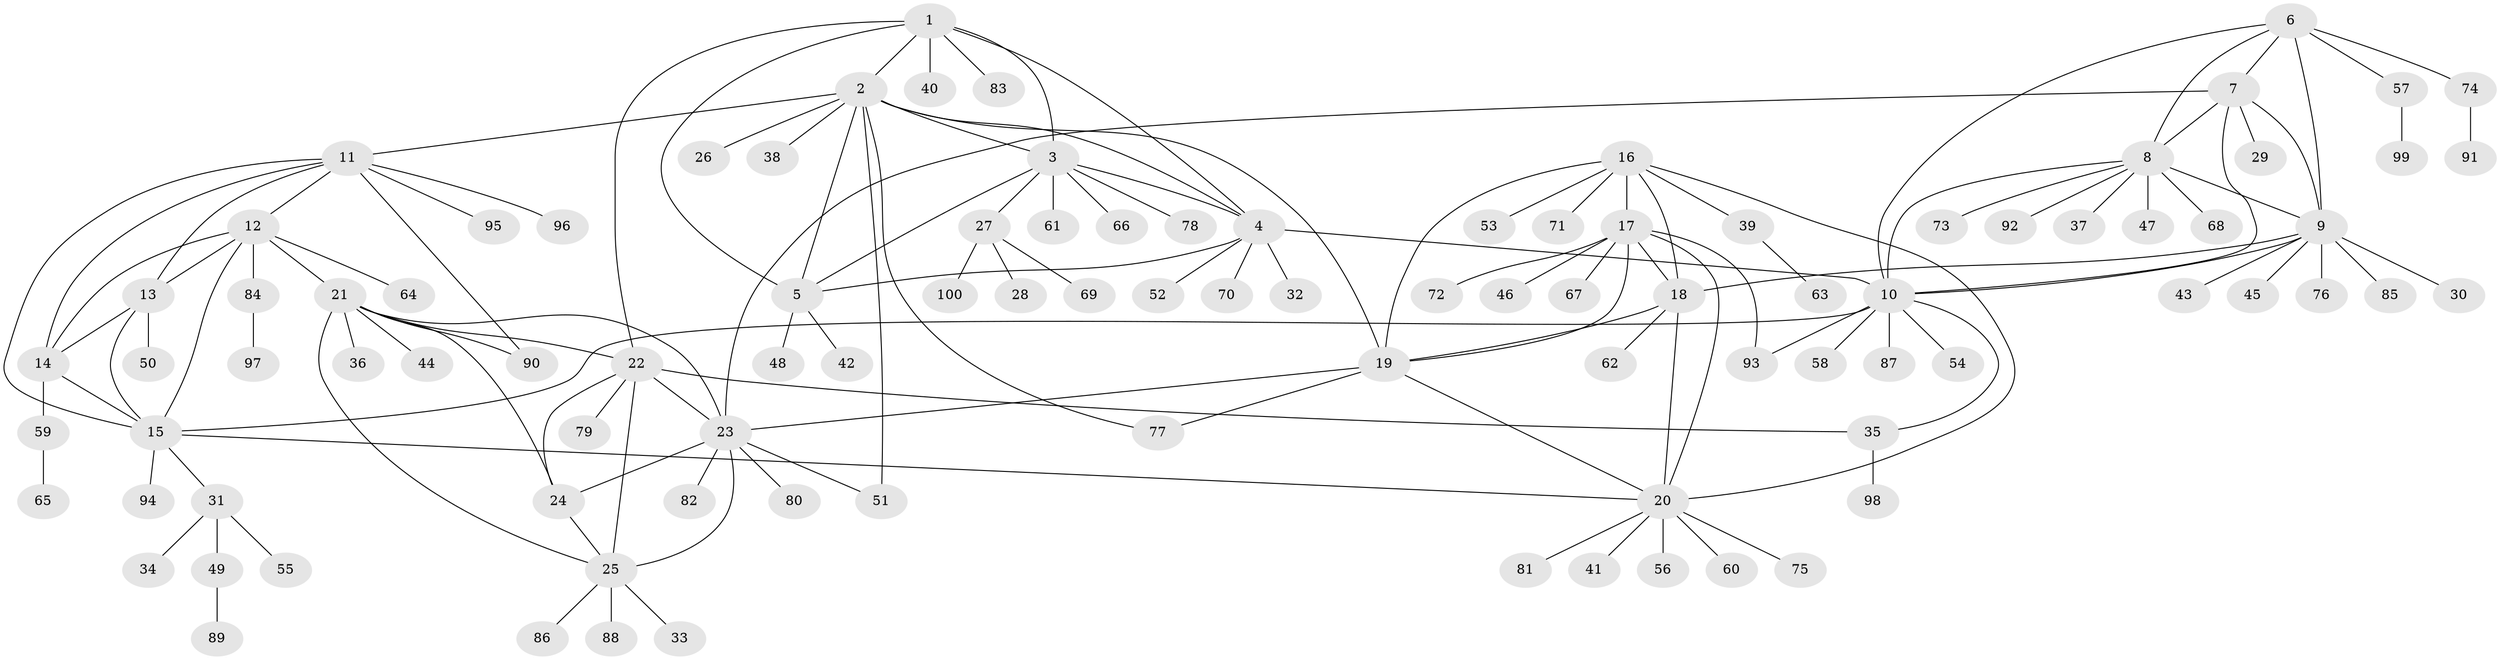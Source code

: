 // coarse degree distribution, {5: 0.275, 8: 0.075, 4: 0.1, 6: 0.125, 7: 0.025, 1: 0.275, 3: 0.025, 2: 0.1}
// Generated by graph-tools (version 1.1) at 2025/52/03/04/25 22:52:38]
// undirected, 100 vertices, 140 edges
graph export_dot {
  node [color=gray90,style=filled];
  1;
  2;
  3;
  4;
  5;
  6;
  7;
  8;
  9;
  10;
  11;
  12;
  13;
  14;
  15;
  16;
  17;
  18;
  19;
  20;
  21;
  22;
  23;
  24;
  25;
  26;
  27;
  28;
  29;
  30;
  31;
  32;
  33;
  34;
  35;
  36;
  37;
  38;
  39;
  40;
  41;
  42;
  43;
  44;
  45;
  46;
  47;
  48;
  49;
  50;
  51;
  52;
  53;
  54;
  55;
  56;
  57;
  58;
  59;
  60;
  61;
  62;
  63;
  64;
  65;
  66;
  67;
  68;
  69;
  70;
  71;
  72;
  73;
  74;
  75;
  76;
  77;
  78;
  79;
  80;
  81;
  82;
  83;
  84;
  85;
  86;
  87;
  88;
  89;
  90;
  91;
  92;
  93;
  94;
  95;
  96;
  97;
  98;
  99;
  100;
  1 -- 2;
  1 -- 3;
  1 -- 4;
  1 -- 5;
  1 -- 22;
  1 -- 40;
  1 -- 83;
  2 -- 3;
  2 -- 4;
  2 -- 5;
  2 -- 11;
  2 -- 19;
  2 -- 26;
  2 -- 38;
  2 -- 51;
  2 -- 77;
  3 -- 4;
  3 -- 5;
  3 -- 27;
  3 -- 61;
  3 -- 66;
  3 -- 78;
  4 -- 5;
  4 -- 10;
  4 -- 32;
  4 -- 52;
  4 -- 70;
  5 -- 42;
  5 -- 48;
  6 -- 7;
  6 -- 8;
  6 -- 9;
  6 -- 10;
  6 -- 57;
  6 -- 74;
  7 -- 8;
  7 -- 9;
  7 -- 10;
  7 -- 23;
  7 -- 29;
  8 -- 9;
  8 -- 10;
  8 -- 37;
  8 -- 47;
  8 -- 68;
  8 -- 73;
  8 -- 92;
  9 -- 10;
  9 -- 18;
  9 -- 30;
  9 -- 43;
  9 -- 45;
  9 -- 76;
  9 -- 85;
  10 -- 15;
  10 -- 35;
  10 -- 54;
  10 -- 58;
  10 -- 87;
  10 -- 93;
  11 -- 12;
  11 -- 13;
  11 -- 14;
  11 -- 15;
  11 -- 90;
  11 -- 95;
  11 -- 96;
  12 -- 13;
  12 -- 14;
  12 -- 15;
  12 -- 21;
  12 -- 64;
  12 -- 84;
  13 -- 14;
  13 -- 15;
  13 -- 50;
  14 -- 15;
  14 -- 59;
  15 -- 20;
  15 -- 31;
  15 -- 94;
  16 -- 17;
  16 -- 18;
  16 -- 19;
  16 -- 20;
  16 -- 39;
  16 -- 53;
  16 -- 71;
  17 -- 18;
  17 -- 19;
  17 -- 20;
  17 -- 46;
  17 -- 67;
  17 -- 72;
  17 -- 93;
  18 -- 19;
  18 -- 20;
  18 -- 62;
  19 -- 20;
  19 -- 23;
  19 -- 77;
  20 -- 41;
  20 -- 56;
  20 -- 60;
  20 -- 75;
  20 -- 81;
  21 -- 22;
  21 -- 23;
  21 -- 24;
  21 -- 25;
  21 -- 36;
  21 -- 44;
  21 -- 90;
  22 -- 23;
  22 -- 24;
  22 -- 25;
  22 -- 35;
  22 -- 79;
  23 -- 24;
  23 -- 25;
  23 -- 51;
  23 -- 80;
  23 -- 82;
  24 -- 25;
  25 -- 33;
  25 -- 86;
  25 -- 88;
  27 -- 28;
  27 -- 69;
  27 -- 100;
  31 -- 34;
  31 -- 49;
  31 -- 55;
  35 -- 98;
  39 -- 63;
  49 -- 89;
  57 -- 99;
  59 -- 65;
  74 -- 91;
  84 -- 97;
}
